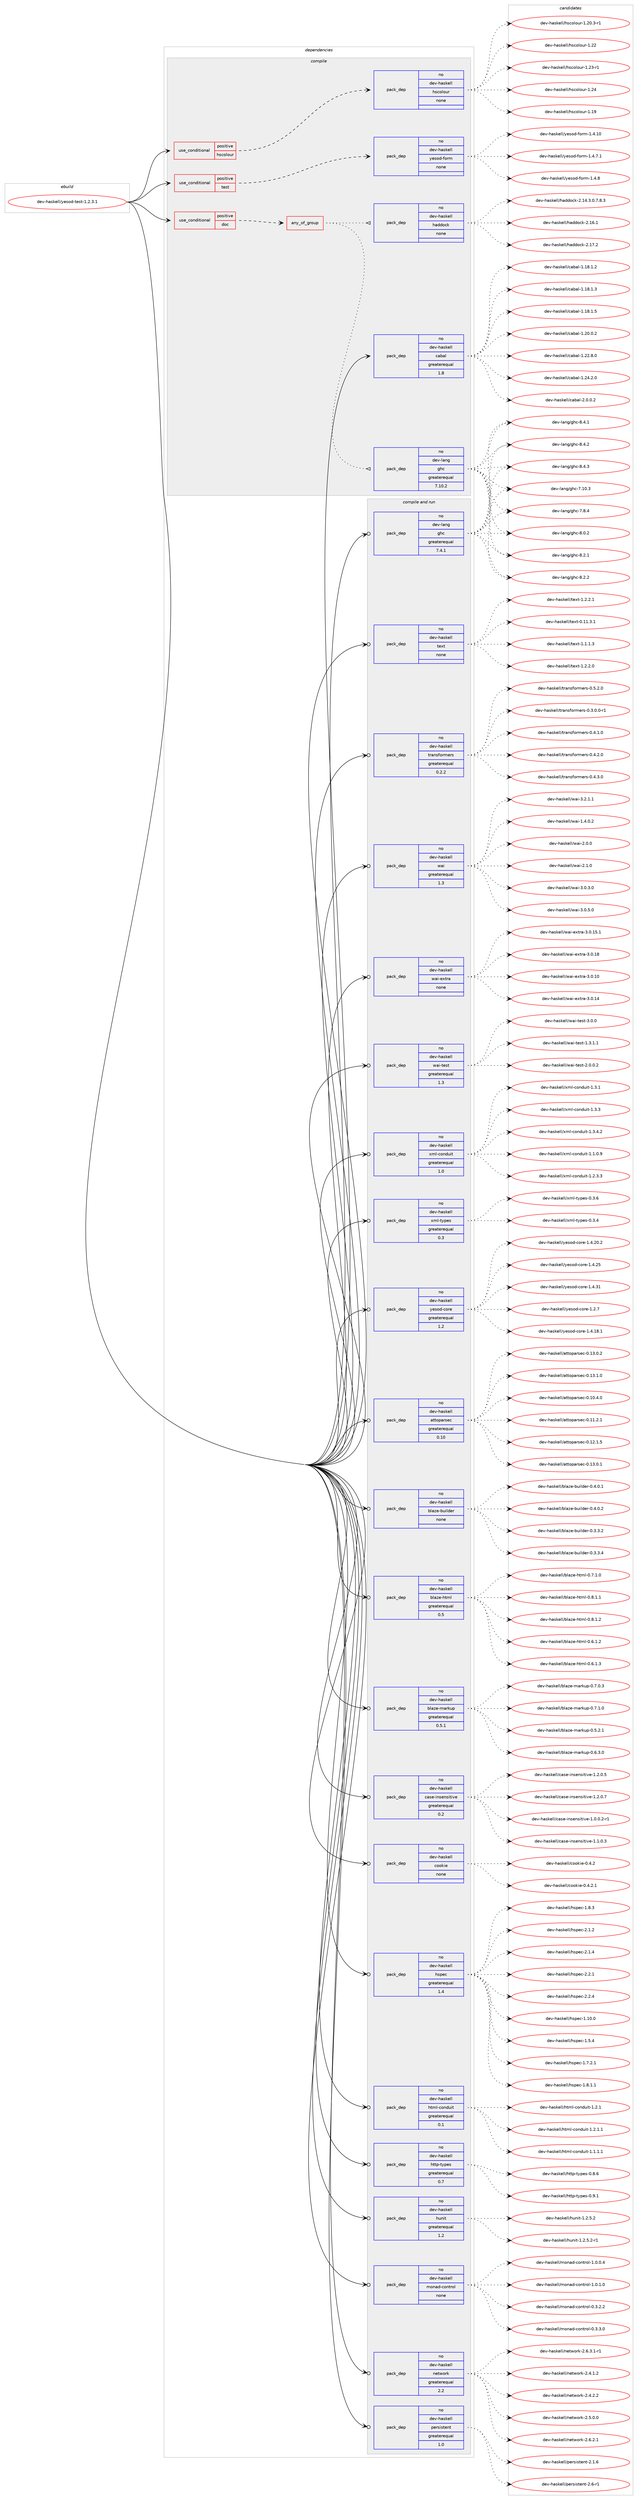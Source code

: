 digraph prolog {

# *************
# Graph options
# *************

newrank=true;
concentrate=true;
compound=true;
graph [rankdir=LR,fontname=Helvetica,fontsize=10,ranksep=1.5];#, ranksep=2.5, nodesep=0.2];
edge  [arrowhead=vee];
node  [fontname=Helvetica,fontsize=10];

# **********
# The ebuild
# **********

subgraph cluster_leftcol {
color=gray;
rank=same;
label=<<i>ebuild</i>>;
id [label="dev-haskell/yesod-test-1.2.3.1", color=red, width=4, href="../dev-haskell/yesod-test-1.2.3.1.svg"];
}

# ****************
# The dependencies
# ****************

subgraph cluster_midcol {
color=gray;
label=<<i>dependencies</i>>;
subgraph cluster_compile {
fillcolor="#eeeeee";
style=filled;
label=<<i>compile</i>>;
subgraph cond362296 {
dependency1350085 [label=<<TABLE BORDER="0" CELLBORDER="1" CELLSPACING="0" CELLPADDING="4"><TR><TD ROWSPAN="3" CELLPADDING="10">use_conditional</TD></TR><TR><TD>positive</TD></TR><TR><TD>doc</TD></TR></TABLE>>, shape=none, color=red];
subgraph any21859 {
dependency1350086 [label=<<TABLE BORDER="0" CELLBORDER="1" CELLSPACING="0" CELLPADDING="4"><TR><TD CELLPADDING="10">any_of_group</TD></TR></TABLE>>, shape=none, color=red];subgraph pack965378 {
dependency1350087 [label=<<TABLE BORDER="0" CELLBORDER="1" CELLSPACING="0" CELLPADDING="4" WIDTH="220"><TR><TD ROWSPAN="6" CELLPADDING="30">pack_dep</TD></TR><TR><TD WIDTH="110">no</TD></TR><TR><TD>dev-haskell</TD></TR><TR><TD>haddock</TD></TR><TR><TD>none</TD></TR><TR><TD></TD></TR></TABLE>>, shape=none, color=blue];
}
dependency1350086:e -> dependency1350087:w [weight=20,style="dotted",arrowhead="oinv"];
subgraph pack965379 {
dependency1350088 [label=<<TABLE BORDER="0" CELLBORDER="1" CELLSPACING="0" CELLPADDING="4" WIDTH="220"><TR><TD ROWSPAN="6" CELLPADDING="30">pack_dep</TD></TR><TR><TD WIDTH="110">no</TD></TR><TR><TD>dev-lang</TD></TR><TR><TD>ghc</TD></TR><TR><TD>greaterequal</TD></TR><TR><TD>7.10.2</TD></TR></TABLE>>, shape=none, color=blue];
}
dependency1350086:e -> dependency1350088:w [weight=20,style="dotted",arrowhead="oinv"];
}
dependency1350085:e -> dependency1350086:w [weight=20,style="dashed",arrowhead="vee"];
}
id:e -> dependency1350085:w [weight=20,style="solid",arrowhead="vee"];
subgraph cond362297 {
dependency1350089 [label=<<TABLE BORDER="0" CELLBORDER="1" CELLSPACING="0" CELLPADDING="4"><TR><TD ROWSPAN="3" CELLPADDING="10">use_conditional</TD></TR><TR><TD>positive</TD></TR><TR><TD>hscolour</TD></TR></TABLE>>, shape=none, color=red];
subgraph pack965380 {
dependency1350090 [label=<<TABLE BORDER="0" CELLBORDER="1" CELLSPACING="0" CELLPADDING="4" WIDTH="220"><TR><TD ROWSPAN="6" CELLPADDING="30">pack_dep</TD></TR><TR><TD WIDTH="110">no</TD></TR><TR><TD>dev-haskell</TD></TR><TR><TD>hscolour</TD></TR><TR><TD>none</TD></TR><TR><TD></TD></TR></TABLE>>, shape=none, color=blue];
}
dependency1350089:e -> dependency1350090:w [weight=20,style="dashed",arrowhead="vee"];
}
id:e -> dependency1350089:w [weight=20,style="solid",arrowhead="vee"];
subgraph cond362298 {
dependency1350091 [label=<<TABLE BORDER="0" CELLBORDER="1" CELLSPACING="0" CELLPADDING="4"><TR><TD ROWSPAN="3" CELLPADDING="10">use_conditional</TD></TR><TR><TD>positive</TD></TR><TR><TD>test</TD></TR></TABLE>>, shape=none, color=red];
subgraph pack965381 {
dependency1350092 [label=<<TABLE BORDER="0" CELLBORDER="1" CELLSPACING="0" CELLPADDING="4" WIDTH="220"><TR><TD ROWSPAN="6" CELLPADDING="30">pack_dep</TD></TR><TR><TD WIDTH="110">no</TD></TR><TR><TD>dev-haskell</TD></TR><TR><TD>yesod-form</TD></TR><TR><TD>none</TD></TR><TR><TD></TD></TR></TABLE>>, shape=none, color=blue];
}
dependency1350091:e -> dependency1350092:w [weight=20,style="dashed",arrowhead="vee"];
}
id:e -> dependency1350091:w [weight=20,style="solid",arrowhead="vee"];
subgraph pack965382 {
dependency1350093 [label=<<TABLE BORDER="0" CELLBORDER="1" CELLSPACING="0" CELLPADDING="4" WIDTH="220"><TR><TD ROWSPAN="6" CELLPADDING="30">pack_dep</TD></TR><TR><TD WIDTH="110">no</TD></TR><TR><TD>dev-haskell</TD></TR><TR><TD>cabal</TD></TR><TR><TD>greaterequal</TD></TR><TR><TD>1.8</TD></TR></TABLE>>, shape=none, color=blue];
}
id:e -> dependency1350093:w [weight=20,style="solid",arrowhead="vee"];
}
subgraph cluster_compileandrun {
fillcolor="#eeeeee";
style=filled;
label=<<i>compile and run</i>>;
subgraph pack965383 {
dependency1350094 [label=<<TABLE BORDER="0" CELLBORDER="1" CELLSPACING="0" CELLPADDING="4" WIDTH="220"><TR><TD ROWSPAN="6" CELLPADDING="30">pack_dep</TD></TR><TR><TD WIDTH="110">no</TD></TR><TR><TD>dev-haskell</TD></TR><TR><TD>attoparsec</TD></TR><TR><TD>greaterequal</TD></TR><TR><TD>0.10</TD></TR></TABLE>>, shape=none, color=blue];
}
id:e -> dependency1350094:w [weight=20,style="solid",arrowhead="odotvee"];
subgraph pack965384 {
dependency1350095 [label=<<TABLE BORDER="0" CELLBORDER="1" CELLSPACING="0" CELLPADDING="4" WIDTH="220"><TR><TD ROWSPAN="6" CELLPADDING="30">pack_dep</TD></TR><TR><TD WIDTH="110">no</TD></TR><TR><TD>dev-haskell</TD></TR><TR><TD>blaze-builder</TD></TR><TR><TD>none</TD></TR><TR><TD></TD></TR></TABLE>>, shape=none, color=blue];
}
id:e -> dependency1350095:w [weight=20,style="solid",arrowhead="odotvee"];
subgraph pack965385 {
dependency1350096 [label=<<TABLE BORDER="0" CELLBORDER="1" CELLSPACING="0" CELLPADDING="4" WIDTH="220"><TR><TD ROWSPAN="6" CELLPADDING="30">pack_dep</TD></TR><TR><TD WIDTH="110">no</TD></TR><TR><TD>dev-haskell</TD></TR><TR><TD>blaze-html</TD></TR><TR><TD>greaterequal</TD></TR><TR><TD>0.5</TD></TR></TABLE>>, shape=none, color=blue];
}
id:e -> dependency1350096:w [weight=20,style="solid",arrowhead="odotvee"];
subgraph pack965386 {
dependency1350097 [label=<<TABLE BORDER="0" CELLBORDER="1" CELLSPACING="0" CELLPADDING="4" WIDTH="220"><TR><TD ROWSPAN="6" CELLPADDING="30">pack_dep</TD></TR><TR><TD WIDTH="110">no</TD></TR><TR><TD>dev-haskell</TD></TR><TR><TD>blaze-markup</TD></TR><TR><TD>greaterequal</TD></TR><TR><TD>0.5.1</TD></TR></TABLE>>, shape=none, color=blue];
}
id:e -> dependency1350097:w [weight=20,style="solid",arrowhead="odotvee"];
subgraph pack965387 {
dependency1350098 [label=<<TABLE BORDER="0" CELLBORDER="1" CELLSPACING="0" CELLPADDING="4" WIDTH="220"><TR><TD ROWSPAN="6" CELLPADDING="30">pack_dep</TD></TR><TR><TD WIDTH="110">no</TD></TR><TR><TD>dev-haskell</TD></TR><TR><TD>case-insensitive</TD></TR><TR><TD>greaterequal</TD></TR><TR><TD>0.2</TD></TR></TABLE>>, shape=none, color=blue];
}
id:e -> dependency1350098:w [weight=20,style="solid",arrowhead="odotvee"];
subgraph pack965388 {
dependency1350099 [label=<<TABLE BORDER="0" CELLBORDER="1" CELLSPACING="0" CELLPADDING="4" WIDTH="220"><TR><TD ROWSPAN="6" CELLPADDING="30">pack_dep</TD></TR><TR><TD WIDTH="110">no</TD></TR><TR><TD>dev-haskell</TD></TR><TR><TD>cookie</TD></TR><TR><TD>none</TD></TR><TR><TD></TD></TR></TABLE>>, shape=none, color=blue];
}
id:e -> dependency1350099:w [weight=20,style="solid",arrowhead="odotvee"];
subgraph pack965389 {
dependency1350100 [label=<<TABLE BORDER="0" CELLBORDER="1" CELLSPACING="0" CELLPADDING="4" WIDTH="220"><TR><TD ROWSPAN="6" CELLPADDING="30">pack_dep</TD></TR><TR><TD WIDTH="110">no</TD></TR><TR><TD>dev-haskell</TD></TR><TR><TD>hspec</TD></TR><TR><TD>greaterequal</TD></TR><TR><TD>1.4</TD></TR></TABLE>>, shape=none, color=blue];
}
id:e -> dependency1350100:w [weight=20,style="solid",arrowhead="odotvee"];
subgraph pack965390 {
dependency1350101 [label=<<TABLE BORDER="0" CELLBORDER="1" CELLSPACING="0" CELLPADDING="4" WIDTH="220"><TR><TD ROWSPAN="6" CELLPADDING="30">pack_dep</TD></TR><TR><TD WIDTH="110">no</TD></TR><TR><TD>dev-haskell</TD></TR><TR><TD>html-conduit</TD></TR><TR><TD>greaterequal</TD></TR><TR><TD>0.1</TD></TR></TABLE>>, shape=none, color=blue];
}
id:e -> dependency1350101:w [weight=20,style="solid",arrowhead="odotvee"];
subgraph pack965391 {
dependency1350102 [label=<<TABLE BORDER="0" CELLBORDER="1" CELLSPACING="0" CELLPADDING="4" WIDTH="220"><TR><TD ROWSPAN="6" CELLPADDING="30">pack_dep</TD></TR><TR><TD WIDTH="110">no</TD></TR><TR><TD>dev-haskell</TD></TR><TR><TD>http-types</TD></TR><TR><TD>greaterequal</TD></TR><TR><TD>0.7</TD></TR></TABLE>>, shape=none, color=blue];
}
id:e -> dependency1350102:w [weight=20,style="solid",arrowhead="odotvee"];
subgraph pack965392 {
dependency1350103 [label=<<TABLE BORDER="0" CELLBORDER="1" CELLSPACING="0" CELLPADDING="4" WIDTH="220"><TR><TD ROWSPAN="6" CELLPADDING="30">pack_dep</TD></TR><TR><TD WIDTH="110">no</TD></TR><TR><TD>dev-haskell</TD></TR><TR><TD>hunit</TD></TR><TR><TD>greaterequal</TD></TR><TR><TD>1.2</TD></TR></TABLE>>, shape=none, color=blue];
}
id:e -> dependency1350103:w [weight=20,style="solid",arrowhead="odotvee"];
subgraph pack965393 {
dependency1350104 [label=<<TABLE BORDER="0" CELLBORDER="1" CELLSPACING="0" CELLPADDING="4" WIDTH="220"><TR><TD ROWSPAN="6" CELLPADDING="30">pack_dep</TD></TR><TR><TD WIDTH="110">no</TD></TR><TR><TD>dev-haskell</TD></TR><TR><TD>monad-control</TD></TR><TR><TD>none</TD></TR><TR><TD></TD></TR></TABLE>>, shape=none, color=blue];
}
id:e -> dependency1350104:w [weight=20,style="solid",arrowhead="odotvee"];
subgraph pack965394 {
dependency1350105 [label=<<TABLE BORDER="0" CELLBORDER="1" CELLSPACING="0" CELLPADDING="4" WIDTH="220"><TR><TD ROWSPAN="6" CELLPADDING="30">pack_dep</TD></TR><TR><TD WIDTH="110">no</TD></TR><TR><TD>dev-haskell</TD></TR><TR><TD>network</TD></TR><TR><TD>greaterequal</TD></TR><TR><TD>2.2</TD></TR></TABLE>>, shape=none, color=blue];
}
id:e -> dependency1350105:w [weight=20,style="solid",arrowhead="odotvee"];
subgraph pack965395 {
dependency1350106 [label=<<TABLE BORDER="0" CELLBORDER="1" CELLSPACING="0" CELLPADDING="4" WIDTH="220"><TR><TD ROWSPAN="6" CELLPADDING="30">pack_dep</TD></TR><TR><TD WIDTH="110">no</TD></TR><TR><TD>dev-haskell</TD></TR><TR><TD>persistent</TD></TR><TR><TD>greaterequal</TD></TR><TR><TD>1.0</TD></TR></TABLE>>, shape=none, color=blue];
}
id:e -> dependency1350106:w [weight=20,style="solid",arrowhead="odotvee"];
subgraph pack965396 {
dependency1350107 [label=<<TABLE BORDER="0" CELLBORDER="1" CELLSPACING="0" CELLPADDING="4" WIDTH="220"><TR><TD ROWSPAN="6" CELLPADDING="30">pack_dep</TD></TR><TR><TD WIDTH="110">no</TD></TR><TR><TD>dev-haskell</TD></TR><TR><TD>text</TD></TR><TR><TD>none</TD></TR><TR><TD></TD></TR></TABLE>>, shape=none, color=blue];
}
id:e -> dependency1350107:w [weight=20,style="solid",arrowhead="odotvee"];
subgraph pack965397 {
dependency1350108 [label=<<TABLE BORDER="0" CELLBORDER="1" CELLSPACING="0" CELLPADDING="4" WIDTH="220"><TR><TD ROWSPAN="6" CELLPADDING="30">pack_dep</TD></TR><TR><TD WIDTH="110">no</TD></TR><TR><TD>dev-haskell</TD></TR><TR><TD>transformers</TD></TR><TR><TD>greaterequal</TD></TR><TR><TD>0.2.2</TD></TR></TABLE>>, shape=none, color=blue];
}
id:e -> dependency1350108:w [weight=20,style="solid",arrowhead="odotvee"];
subgraph pack965398 {
dependency1350109 [label=<<TABLE BORDER="0" CELLBORDER="1" CELLSPACING="0" CELLPADDING="4" WIDTH="220"><TR><TD ROWSPAN="6" CELLPADDING="30">pack_dep</TD></TR><TR><TD WIDTH="110">no</TD></TR><TR><TD>dev-haskell</TD></TR><TR><TD>wai</TD></TR><TR><TD>greaterequal</TD></TR><TR><TD>1.3</TD></TR></TABLE>>, shape=none, color=blue];
}
id:e -> dependency1350109:w [weight=20,style="solid",arrowhead="odotvee"];
subgraph pack965399 {
dependency1350110 [label=<<TABLE BORDER="0" CELLBORDER="1" CELLSPACING="0" CELLPADDING="4" WIDTH="220"><TR><TD ROWSPAN="6" CELLPADDING="30">pack_dep</TD></TR><TR><TD WIDTH="110">no</TD></TR><TR><TD>dev-haskell</TD></TR><TR><TD>wai-extra</TD></TR><TR><TD>none</TD></TR><TR><TD></TD></TR></TABLE>>, shape=none, color=blue];
}
id:e -> dependency1350110:w [weight=20,style="solid",arrowhead="odotvee"];
subgraph pack965400 {
dependency1350111 [label=<<TABLE BORDER="0" CELLBORDER="1" CELLSPACING="0" CELLPADDING="4" WIDTH="220"><TR><TD ROWSPAN="6" CELLPADDING="30">pack_dep</TD></TR><TR><TD WIDTH="110">no</TD></TR><TR><TD>dev-haskell</TD></TR><TR><TD>wai-test</TD></TR><TR><TD>greaterequal</TD></TR><TR><TD>1.3</TD></TR></TABLE>>, shape=none, color=blue];
}
id:e -> dependency1350111:w [weight=20,style="solid",arrowhead="odotvee"];
subgraph pack965401 {
dependency1350112 [label=<<TABLE BORDER="0" CELLBORDER="1" CELLSPACING="0" CELLPADDING="4" WIDTH="220"><TR><TD ROWSPAN="6" CELLPADDING="30">pack_dep</TD></TR><TR><TD WIDTH="110">no</TD></TR><TR><TD>dev-haskell</TD></TR><TR><TD>xml-conduit</TD></TR><TR><TD>greaterequal</TD></TR><TR><TD>1.0</TD></TR></TABLE>>, shape=none, color=blue];
}
id:e -> dependency1350112:w [weight=20,style="solid",arrowhead="odotvee"];
subgraph pack965402 {
dependency1350113 [label=<<TABLE BORDER="0" CELLBORDER="1" CELLSPACING="0" CELLPADDING="4" WIDTH="220"><TR><TD ROWSPAN="6" CELLPADDING="30">pack_dep</TD></TR><TR><TD WIDTH="110">no</TD></TR><TR><TD>dev-haskell</TD></TR><TR><TD>xml-types</TD></TR><TR><TD>greaterequal</TD></TR><TR><TD>0.3</TD></TR></TABLE>>, shape=none, color=blue];
}
id:e -> dependency1350113:w [weight=20,style="solid",arrowhead="odotvee"];
subgraph pack965403 {
dependency1350114 [label=<<TABLE BORDER="0" CELLBORDER="1" CELLSPACING="0" CELLPADDING="4" WIDTH="220"><TR><TD ROWSPAN="6" CELLPADDING="30">pack_dep</TD></TR><TR><TD WIDTH="110">no</TD></TR><TR><TD>dev-haskell</TD></TR><TR><TD>yesod-core</TD></TR><TR><TD>greaterequal</TD></TR><TR><TD>1.2</TD></TR></TABLE>>, shape=none, color=blue];
}
id:e -> dependency1350114:w [weight=20,style="solid",arrowhead="odotvee"];
subgraph pack965404 {
dependency1350115 [label=<<TABLE BORDER="0" CELLBORDER="1" CELLSPACING="0" CELLPADDING="4" WIDTH="220"><TR><TD ROWSPAN="6" CELLPADDING="30">pack_dep</TD></TR><TR><TD WIDTH="110">no</TD></TR><TR><TD>dev-lang</TD></TR><TR><TD>ghc</TD></TR><TR><TD>greaterequal</TD></TR><TR><TD>7.4.1</TD></TR></TABLE>>, shape=none, color=blue];
}
id:e -> dependency1350115:w [weight=20,style="solid",arrowhead="odotvee"];
}
subgraph cluster_run {
fillcolor="#eeeeee";
style=filled;
label=<<i>run</i>>;
}
}

# **************
# The candidates
# **************

subgraph cluster_choices {
rank=same;
color=gray;
label=<<i>candidates</i>>;

subgraph choice965378 {
color=black;
nodesep=1;
choice1001011184510497115107101108108471049710010011199107455046495246514648465546564651 [label="dev-haskell/haddock-2.14.3.0.7.8.3", color=red, width=4,href="../dev-haskell/haddock-2.14.3.0.7.8.3.svg"];
choice100101118451049711510710110810847104971001001119910745504649544649 [label="dev-haskell/haddock-2.16.1", color=red, width=4,href="../dev-haskell/haddock-2.16.1.svg"];
choice100101118451049711510710110810847104971001001119910745504649554650 [label="dev-haskell/haddock-2.17.2", color=red, width=4,href="../dev-haskell/haddock-2.17.2.svg"];
dependency1350087:e -> choice1001011184510497115107101108108471049710010011199107455046495246514648465546564651:w [style=dotted,weight="100"];
dependency1350087:e -> choice100101118451049711510710110810847104971001001119910745504649544649:w [style=dotted,weight="100"];
dependency1350087:e -> choice100101118451049711510710110810847104971001001119910745504649554650:w [style=dotted,weight="100"];
}
subgraph choice965379 {
color=black;
nodesep=1;
choice1001011184510897110103471031049945554649484651 [label="dev-lang/ghc-7.10.3", color=red, width=4,href="../dev-lang/ghc-7.10.3.svg"];
choice10010111845108971101034710310499455546564652 [label="dev-lang/ghc-7.8.4", color=red, width=4,href="../dev-lang/ghc-7.8.4.svg"];
choice10010111845108971101034710310499455646484650 [label="dev-lang/ghc-8.0.2", color=red, width=4,href="../dev-lang/ghc-8.0.2.svg"];
choice10010111845108971101034710310499455646504649 [label="dev-lang/ghc-8.2.1", color=red, width=4,href="../dev-lang/ghc-8.2.1.svg"];
choice10010111845108971101034710310499455646504650 [label="dev-lang/ghc-8.2.2", color=red, width=4,href="../dev-lang/ghc-8.2.2.svg"];
choice10010111845108971101034710310499455646524649 [label="dev-lang/ghc-8.4.1", color=red, width=4,href="../dev-lang/ghc-8.4.1.svg"];
choice10010111845108971101034710310499455646524650 [label="dev-lang/ghc-8.4.2", color=red, width=4,href="../dev-lang/ghc-8.4.2.svg"];
choice10010111845108971101034710310499455646524651 [label="dev-lang/ghc-8.4.3", color=red, width=4,href="../dev-lang/ghc-8.4.3.svg"];
dependency1350088:e -> choice1001011184510897110103471031049945554649484651:w [style=dotted,weight="100"];
dependency1350088:e -> choice10010111845108971101034710310499455546564652:w [style=dotted,weight="100"];
dependency1350088:e -> choice10010111845108971101034710310499455646484650:w [style=dotted,weight="100"];
dependency1350088:e -> choice10010111845108971101034710310499455646504649:w [style=dotted,weight="100"];
dependency1350088:e -> choice10010111845108971101034710310499455646504650:w [style=dotted,weight="100"];
dependency1350088:e -> choice10010111845108971101034710310499455646524649:w [style=dotted,weight="100"];
dependency1350088:e -> choice10010111845108971101034710310499455646524650:w [style=dotted,weight="100"];
dependency1350088:e -> choice10010111845108971101034710310499455646524651:w [style=dotted,weight="100"];
}
subgraph choice965380 {
color=black;
nodesep=1;
choice100101118451049711510710110810847104115991111081111171144549464957 [label="dev-haskell/hscolour-1.19", color=red, width=4,href="../dev-haskell/hscolour-1.19.svg"];
choice10010111845104971151071011081084710411599111108111117114454946504846514511449 [label="dev-haskell/hscolour-1.20.3-r1", color=red, width=4,href="../dev-haskell/hscolour-1.20.3-r1.svg"];
choice100101118451049711510710110810847104115991111081111171144549465050 [label="dev-haskell/hscolour-1.22", color=red, width=4,href="../dev-haskell/hscolour-1.22.svg"];
choice1001011184510497115107101108108471041159911110811111711445494650514511449 [label="dev-haskell/hscolour-1.23-r1", color=red, width=4,href="../dev-haskell/hscolour-1.23-r1.svg"];
choice100101118451049711510710110810847104115991111081111171144549465052 [label="dev-haskell/hscolour-1.24", color=red, width=4,href="../dev-haskell/hscolour-1.24.svg"];
dependency1350090:e -> choice100101118451049711510710110810847104115991111081111171144549464957:w [style=dotted,weight="100"];
dependency1350090:e -> choice10010111845104971151071011081084710411599111108111117114454946504846514511449:w [style=dotted,weight="100"];
dependency1350090:e -> choice100101118451049711510710110810847104115991111081111171144549465050:w [style=dotted,weight="100"];
dependency1350090:e -> choice1001011184510497115107101108108471041159911110811111711445494650514511449:w [style=dotted,weight="100"];
dependency1350090:e -> choice100101118451049711510710110810847104115991111081111171144549465052:w [style=dotted,weight="100"];
}
subgraph choice965381 {
color=black;
nodesep=1;
choice1001011184510497115107101108108471211011151111004510211111410945494652464948 [label="dev-haskell/yesod-form-1.4.10", color=red, width=4,href="../dev-haskell/yesod-form-1.4.10.svg"];
choice100101118451049711510710110810847121101115111100451021111141094549465246554649 [label="dev-haskell/yesod-form-1.4.7.1", color=red, width=4,href="../dev-haskell/yesod-form-1.4.7.1.svg"];
choice10010111845104971151071011081084712110111511110045102111114109454946524656 [label="dev-haskell/yesod-form-1.4.8", color=red, width=4,href="../dev-haskell/yesod-form-1.4.8.svg"];
dependency1350092:e -> choice1001011184510497115107101108108471211011151111004510211111410945494652464948:w [style=dotted,weight="100"];
dependency1350092:e -> choice100101118451049711510710110810847121101115111100451021111141094549465246554649:w [style=dotted,weight="100"];
dependency1350092:e -> choice10010111845104971151071011081084712110111511110045102111114109454946524656:w [style=dotted,weight="100"];
}
subgraph choice965382 {
color=black;
nodesep=1;
choice10010111845104971151071011081084799979897108454946495646494650 [label="dev-haskell/cabal-1.18.1.2", color=red, width=4,href="../dev-haskell/cabal-1.18.1.2.svg"];
choice10010111845104971151071011081084799979897108454946495646494651 [label="dev-haskell/cabal-1.18.1.3", color=red, width=4,href="../dev-haskell/cabal-1.18.1.3.svg"];
choice10010111845104971151071011081084799979897108454946495646494653 [label="dev-haskell/cabal-1.18.1.5", color=red, width=4,href="../dev-haskell/cabal-1.18.1.5.svg"];
choice10010111845104971151071011081084799979897108454946504846484650 [label="dev-haskell/cabal-1.20.0.2", color=red, width=4,href="../dev-haskell/cabal-1.20.0.2.svg"];
choice10010111845104971151071011081084799979897108454946505046564648 [label="dev-haskell/cabal-1.22.8.0", color=red, width=4,href="../dev-haskell/cabal-1.22.8.0.svg"];
choice10010111845104971151071011081084799979897108454946505246504648 [label="dev-haskell/cabal-1.24.2.0", color=red, width=4,href="../dev-haskell/cabal-1.24.2.0.svg"];
choice100101118451049711510710110810847999798971084550464846484650 [label="dev-haskell/cabal-2.0.0.2", color=red, width=4,href="../dev-haskell/cabal-2.0.0.2.svg"];
dependency1350093:e -> choice10010111845104971151071011081084799979897108454946495646494650:w [style=dotted,weight="100"];
dependency1350093:e -> choice10010111845104971151071011081084799979897108454946495646494651:w [style=dotted,weight="100"];
dependency1350093:e -> choice10010111845104971151071011081084799979897108454946495646494653:w [style=dotted,weight="100"];
dependency1350093:e -> choice10010111845104971151071011081084799979897108454946504846484650:w [style=dotted,weight="100"];
dependency1350093:e -> choice10010111845104971151071011081084799979897108454946505046564648:w [style=dotted,weight="100"];
dependency1350093:e -> choice10010111845104971151071011081084799979897108454946505246504648:w [style=dotted,weight="100"];
dependency1350093:e -> choice100101118451049711510710110810847999798971084550464846484650:w [style=dotted,weight="100"];
}
subgraph choice965383 {
color=black;
nodesep=1;
choice100101118451049711510710110810847971161161111129711411510199454846494846524648 [label="dev-haskell/attoparsec-0.10.4.0", color=red, width=4,href="../dev-haskell/attoparsec-0.10.4.0.svg"];
choice100101118451049711510710110810847971161161111129711411510199454846494946504649 [label="dev-haskell/attoparsec-0.11.2.1", color=red, width=4,href="../dev-haskell/attoparsec-0.11.2.1.svg"];
choice100101118451049711510710110810847971161161111129711411510199454846495046494653 [label="dev-haskell/attoparsec-0.12.1.5", color=red, width=4,href="../dev-haskell/attoparsec-0.12.1.5.svg"];
choice100101118451049711510710110810847971161161111129711411510199454846495146484649 [label="dev-haskell/attoparsec-0.13.0.1", color=red, width=4,href="../dev-haskell/attoparsec-0.13.0.1.svg"];
choice100101118451049711510710110810847971161161111129711411510199454846495146484650 [label="dev-haskell/attoparsec-0.13.0.2", color=red, width=4,href="../dev-haskell/attoparsec-0.13.0.2.svg"];
choice100101118451049711510710110810847971161161111129711411510199454846495146494648 [label="dev-haskell/attoparsec-0.13.1.0", color=red, width=4,href="../dev-haskell/attoparsec-0.13.1.0.svg"];
dependency1350094:e -> choice100101118451049711510710110810847971161161111129711411510199454846494846524648:w [style=dotted,weight="100"];
dependency1350094:e -> choice100101118451049711510710110810847971161161111129711411510199454846494946504649:w [style=dotted,weight="100"];
dependency1350094:e -> choice100101118451049711510710110810847971161161111129711411510199454846495046494653:w [style=dotted,weight="100"];
dependency1350094:e -> choice100101118451049711510710110810847971161161111129711411510199454846495146484649:w [style=dotted,weight="100"];
dependency1350094:e -> choice100101118451049711510710110810847971161161111129711411510199454846495146484650:w [style=dotted,weight="100"];
dependency1350094:e -> choice100101118451049711510710110810847971161161111129711411510199454846495146494648:w [style=dotted,weight="100"];
}
subgraph choice965384 {
color=black;
nodesep=1;
choice100101118451049711510710110810847981089712210145981171051081001011144548465146514650 [label="dev-haskell/blaze-builder-0.3.3.2", color=red, width=4,href="../dev-haskell/blaze-builder-0.3.3.2.svg"];
choice100101118451049711510710110810847981089712210145981171051081001011144548465146514652 [label="dev-haskell/blaze-builder-0.3.3.4", color=red, width=4,href="../dev-haskell/blaze-builder-0.3.3.4.svg"];
choice100101118451049711510710110810847981089712210145981171051081001011144548465246484649 [label="dev-haskell/blaze-builder-0.4.0.1", color=red, width=4,href="../dev-haskell/blaze-builder-0.4.0.1.svg"];
choice100101118451049711510710110810847981089712210145981171051081001011144548465246484650 [label="dev-haskell/blaze-builder-0.4.0.2", color=red, width=4,href="../dev-haskell/blaze-builder-0.4.0.2.svg"];
dependency1350095:e -> choice100101118451049711510710110810847981089712210145981171051081001011144548465146514650:w [style=dotted,weight="100"];
dependency1350095:e -> choice100101118451049711510710110810847981089712210145981171051081001011144548465146514652:w [style=dotted,weight="100"];
dependency1350095:e -> choice100101118451049711510710110810847981089712210145981171051081001011144548465246484649:w [style=dotted,weight="100"];
dependency1350095:e -> choice100101118451049711510710110810847981089712210145981171051081001011144548465246484650:w [style=dotted,weight="100"];
}
subgraph choice965385 {
color=black;
nodesep=1;
choice1001011184510497115107101108108479810897122101451041161091084548465446494650 [label="dev-haskell/blaze-html-0.6.1.2", color=red, width=4,href="../dev-haskell/blaze-html-0.6.1.2.svg"];
choice1001011184510497115107101108108479810897122101451041161091084548465446494651 [label="dev-haskell/blaze-html-0.6.1.3", color=red, width=4,href="../dev-haskell/blaze-html-0.6.1.3.svg"];
choice1001011184510497115107101108108479810897122101451041161091084548465546494648 [label="dev-haskell/blaze-html-0.7.1.0", color=red, width=4,href="../dev-haskell/blaze-html-0.7.1.0.svg"];
choice1001011184510497115107101108108479810897122101451041161091084548465646494649 [label="dev-haskell/blaze-html-0.8.1.1", color=red, width=4,href="../dev-haskell/blaze-html-0.8.1.1.svg"];
choice1001011184510497115107101108108479810897122101451041161091084548465646494650 [label="dev-haskell/blaze-html-0.8.1.2", color=red, width=4,href="../dev-haskell/blaze-html-0.8.1.2.svg"];
dependency1350096:e -> choice1001011184510497115107101108108479810897122101451041161091084548465446494650:w [style=dotted,weight="100"];
dependency1350096:e -> choice1001011184510497115107101108108479810897122101451041161091084548465446494651:w [style=dotted,weight="100"];
dependency1350096:e -> choice1001011184510497115107101108108479810897122101451041161091084548465546494648:w [style=dotted,weight="100"];
dependency1350096:e -> choice1001011184510497115107101108108479810897122101451041161091084548465646494649:w [style=dotted,weight="100"];
dependency1350096:e -> choice1001011184510497115107101108108479810897122101451041161091084548465646494650:w [style=dotted,weight="100"];
}
subgraph choice965386 {
color=black;
nodesep=1;
choice100101118451049711510710110810847981089712210145109971141071171124548465346504649 [label="dev-haskell/blaze-markup-0.5.2.1", color=red, width=4,href="../dev-haskell/blaze-markup-0.5.2.1.svg"];
choice100101118451049711510710110810847981089712210145109971141071171124548465446514648 [label="dev-haskell/blaze-markup-0.6.3.0", color=red, width=4,href="../dev-haskell/blaze-markup-0.6.3.0.svg"];
choice100101118451049711510710110810847981089712210145109971141071171124548465546484651 [label="dev-haskell/blaze-markup-0.7.0.3", color=red, width=4,href="../dev-haskell/blaze-markup-0.7.0.3.svg"];
choice100101118451049711510710110810847981089712210145109971141071171124548465546494648 [label="dev-haskell/blaze-markup-0.7.1.0", color=red, width=4,href="../dev-haskell/blaze-markup-0.7.1.0.svg"];
dependency1350097:e -> choice100101118451049711510710110810847981089712210145109971141071171124548465346504649:w [style=dotted,weight="100"];
dependency1350097:e -> choice100101118451049711510710110810847981089712210145109971141071171124548465446514648:w [style=dotted,weight="100"];
dependency1350097:e -> choice100101118451049711510710110810847981089712210145109971141071171124548465546484651:w [style=dotted,weight="100"];
dependency1350097:e -> choice100101118451049711510710110810847981089712210145109971141071171124548465546494648:w [style=dotted,weight="100"];
}
subgraph choice965387 {
color=black;
nodesep=1;
choice10010111845104971151071011081084799971151014510511011510111011510511610511810145494648464846504511449 [label="dev-haskell/case-insensitive-1.0.0.2-r1", color=red, width=4,href="../dev-haskell/case-insensitive-1.0.0.2-r1.svg"];
choice1001011184510497115107101108108479997115101451051101151011101151051161051181014549464946484651 [label="dev-haskell/case-insensitive-1.1.0.3", color=red, width=4,href="../dev-haskell/case-insensitive-1.1.0.3.svg"];
choice1001011184510497115107101108108479997115101451051101151011101151051161051181014549465046484653 [label="dev-haskell/case-insensitive-1.2.0.5", color=red, width=4,href="../dev-haskell/case-insensitive-1.2.0.5.svg"];
choice1001011184510497115107101108108479997115101451051101151011101151051161051181014549465046484655 [label="dev-haskell/case-insensitive-1.2.0.7", color=red, width=4,href="../dev-haskell/case-insensitive-1.2.0.7.svg"];
dependency1350098:e -> choice10010111845104971151071011081084799971151014510511011510111011510511610511810145494648464846504511449:w [style=dotted,weight="100"];
dependency1350098:e -> choice1001011184510497115107101108108479997115101451051101151011101151051161051181014549464946484651:w [style=dotted,weight="100"];
dependency1350098:e -> choice1001011184510497115107101108108479997115101451051101151011101151051161051181014549465046484653:w [style=dotted,weight="100"];
dependency1350098:e -> choice1001011184510497115107101108108479997115101451051101151011101151051161051181014549465046484655:w [style=dotted,weight="100"];
}
subgraph choice965388 {
color=black;
nodesep=1;
choice10010111845104971151071011081084799111111107105101454846524650 [label="dev-haskell/cookie-0.4.2", color=red, width=4,href="../dev-haskell/cookie-0.4.2.svg"];
choice100101118451049711510710110810847991111111071051014548465246504649 [label="dev-haskell/cookie-0.4.2.1", color=red, width=4,href="../dev-haskell/cookie-0.4.2.1.svg"];
dependency1350099:e -> choice10010111845104971151071011081084799111111107105101454846524650:w [style=dotted,weight="100"];
dependency1350099:e -> choice100101118451049711510710110810847991111111071051014548465246504649:w [style=dotted,weight="100"];
}
subgraph choice965389 {
color=black;
nodesep=1;
choice1001011184510497115107101108108471041151121019945494649484648 [label="dev-haskell/hspec-1.10.0", color=red, width=4,href="../dev-haskell/hspec-1.10.0.svg"];
choice10010111845104971151071011081084710411511210199454946534652 [label="dev-haskell/hspec-1.5.4", color=red, width=4,href="../dev-haskell/hspec-1.5.4.svg"];
choice100101118451049711510710110810847104115112101994549465546504649 [label="dev-haskell/hspec-1.7.2.1", color=red, width=4,href="../dev-haskell/hspec-1.7.2.1.svg"];
choice100101118451049711510710110810847104115112101994549465646494649 [label="dev-haskell/hspec-1.8.1.1", color=red, width=4,href="../dev-haskell/hspec-1.8.1.1.svg"];
choice10010111845104971151071011081084710411511210199454946564651 [label="dev-haskell/hspec-1.8.3", color=red, width=4,href="../dev-haskell/hspec-1.8.3.svg"];
choice10010111845104971151071011081084710411511210199455046494650 [label="dev-haskell/hspec-2.1.2", color=red, width=4,href="../dev-haskell/hspec-2.1.2.svg"];
choice10010111845104971151071011081084710411511210199455046494652 [label="dev-haskell/hspec-2.1.4", color=red, width=4,href="../dev-haskell/hspec-2.1.4.svg"];
choice10010111845104971151071011081084710411511210199455046504649 [label="dev-haskell/hspec-2.2.1", color=red, width=4,href="../dev-haskell/hspec-2.2.1.svg"];
choice10010111845104971151071011081084710411511210199455046504652 [label="dev-haskell/hspec-2.2.4", color=red, width=4,href="../dev-haskell/hspec-2.2.4.svg"];
dependency1350100:e -> choice1001011184510497115107101108108471041151121019945494649484648:w [style=dotted,weight="100"];
dependency1350100:e -> choice10010111845104971151071011081084710411511210199454946534652:w [style=dotted,weight="100"];
dependency1350100:e -> choice100101118451049711510710110810847104115112101994549465546504649:w [style=dotted,weight="100"];
dependency1350100:e -> choice100101118451049711510710110810847104115112101994549465646494649:w [style=dotted,weight="100"];
dependency1350100:e -> choice10010111845104971151071011081084710411511210199454946564651:w [style=dotted,weight="100"];
dependency1350100:e -> choice10010111845104971151071011081084710411511210199455046494650:w [style=dotted,weight="100"];
dependency1350100:e -> choice10010111845104971151071011081084710411511210199455046494652:w [style=dotted,weight="100"];
dependency1350100:e -> choice10010111845104971151071011081084710411511210199455046504649:w [style=dotted,weight="100"];
dependency1350100:e -> choice10010111845104971151071011081084710411511210199455046504652:w [style=dotted,weight="100"];
}
subgraph choice965390 {
color=black;
nodesep=1;
choice10010111845104971151071011081084710411610910845991111101001171051164549464946494649 [label="dev-haskell/html-conduit-1.1.1.1", color=red, width=4,href="../dev-haskell/html-conduit-1.1.1.1.svg"];
choice1001011184510497115107101108108471041161091084599111110100117105116454946504649 [label="dev-haskell/html-conduit-1.2.1", color=red, width=4,href="../dev-haskell/html-conduit-1.2.1.svg"];
choice10010111845104971151071011081084710411610910845991111101001171051164549465046494649 [label="dev-haskell/html-conduit-1.2.1.1", color=red, width=4,href="../dev-haskell/html-conduit-1.2.1.1.svg"];
dependency1350101:e -> choice10010111845104971151071011081084710411610910845991111101001171051164549464946494649:w [style=dotted,weight="100"];
dependency1350101:e -> choice1001011184510497115107101108108471041161091084599111110100117105116454946504649:w [style=dotted,weight="100"];
dependency1350101:e -> choice10010111845104971151071011081084710411610910845991111101001171051164549465046494649:w [style=dotted,weight="100"];
}
subgraph choice965391 {
color=black;
nodesep=1;
choice10010111845104971151071011081084710411611611245116121112101115454846564654 [label="dev-haskell/http-types-0.8.6", color=red, width=4,href="../dev-haskell/http-types-0.8.6.svg"];
choice10010111845104971151071011081084710411611611245116121112101115454846574649 [label="dev-haskell/http-types-0.9.1", color=red, width=4,href="../dev-haskell/http-types-0.9.1.svg"];
dependency1350102:e -> choice10010111845104971151071011081084710411611611245116121112101115454846564654:w [style=dotted,weight="100"];
dependency1350102:e -> choice10010111845104971151071011081084710411611611245116121112101115454846574649:w [style=dotted,weight="100"];
}
subgraph choice965392 {
color=black;
nodesep=1;
choice1001011184510497115107101108108471041171101051164549465046534650 [label="dev-haskell/hunit-1.2.5.2", color=red, width=4,href="../dev-haskell/hunit-1.2.5.2.svg"];
choice10010111845104971151071011081084710411711010511645494650465346504511449 [label="dev-haskell/hunit-1.2.5.2-r1", color=red, width=4,href="../dev-haskell/hunit-1.2.5.2-r1.svg"];
dependency1350103:e -> choice1001011184510497115107101108108471041171101051164549465046534650:w [style=dotted,weight="100"];
dependency1350103:e -> choice10010111845104971151071011081084710411711010511645494650465346504511449:w [style=dotted,weight="100"];
}
subgraph choice965393 {
color=black;
nodesep=1;
choice1001011184510497115107101108108471091111109710045991111101161141111084548465146504650 [label="dev-haskell/monad-control-0.3.2.2", color=red, width=4,href="../dev-haskell/monad-control-0.3.2.2.svg"];
choice1001011184510497115107101108108471091111109710045991111101161141111084548465146514648 [label="dev-haskell/monad-control-0.3.3.0", color=red, width=4,href="../dev-haskell/monad-control-0.3.3.0.svg"];
choice1001011184510497115107101108108471091111109710045991111101161141111084549464846484652 [label="dev-haskell/monad-control-1.0.0.4", color=red, width=4,href="../dev-haskell/monad-control-1.0.0.4.svg"];
choice1001011184510497115107101108108471091111109710045991111101161141111084549464846494648 [label="dev-haskell/monad-control-1.0.1.0", color=red, width=4,href="../dev-haskell/monad-control-1.0.1.0.svg"];
dependency1350104:e -> choice1001011184510497115107101108108471091111109710045991111101161141111084548465146504650:w [style=dotted,weight="100"];
dependency1350104:e -> choice1001011184510497115107101108108471091111109710045991111101161141111084548465146514648:w [style=dotted,weight="100"];
dependency1350104:e -> choice1001011184510497115107101108108471091111109710045991111101161141111084549464846484652:w [style=dotted,weight="100"];
dependency1350104:e -> choice1001011184510497115107101108108471091111109710045991111101161141111084549464846494648:w [style=dotted,weight="100"];
}
subgraph choice965394 {
color=black;
nodesep=1;
choice1001011184510497115107101108108471101011161191111141074550465246494650 [label="dev-haskell/network-2.4.1.2", color=red, width=4,href="../dev-haskell/network-2.4.1.2.svg"];
choice1001011184510497115107101108108471101011161191111141074550465246504650 [label="dev-haskell/network-2.4.2.2", color=red, width=4,href="../dev-haskell/network-2.4.2.2.svg"];
choice1001011184510497115107101108108471101011161191111141074550465346484648 [label="dev-haskell/network-2.5.0.0", color=red, width=4,href="../dev-haskell/network-2.5.0.0.svg"];
choice1001011184510497115107101108108471101011161191111141074550465446504649 [label="dev-haskell/network-2.6.2.1", color=red, width=4,href="../dev-haskell/network-2.6.2.1.svg"];
choice10010111845104971151071011081084711010111611911111410745504654465146494511449 [label="dev-haskell/network-2.6.3.1-r1", color=red, width=4,href="../dev-haskell/network-2.6.3.1-r1.svg"];
dependency1350105:e -> choice1001011184510497115107101108108471101011161191111141074550465246494650:w [style=dotted,weight="100"];
dependency1350105:e -> choice1001011184510497115107101108108471101011161191111141074550465246504650:w [style=dotted,weight="100"];
dependency1350105:e -> choice1001011184510497115107101108108471101011161191111141074550465346484648:w [style=dotted,weight="100"];
dependency1350105:e -> choice1001011184510497115107101108108471101011161191111141074550465446504649:w [style=dotted,weight="100"];
dependency1350105:e -> choice10010111845104971151071011081084711010111611911111410745504654465146494511449:w [style=dotted,weight="100"];
}
subgraph choice965395 {
color=black;
nodesep=1;
choice100101118451049711510710110810847112101114115105115116101110116455046494654 [label="dev-haskell/persistent-2.1.6", color=red, width=4,href="../dev-haskell/persistent-2.1.6.svg"];
choice100101118451049711510710110810847112101114115105115116101110116455046544511449 [label="dev-haskell/persistent-2.6-r1", color=red, width=4,href="../dev-haskell/persistent-2.6-r1.svg"];
dependency1350106:e -> choice100101118451049711510710110810847112101114115105115116101110116455046494654:w [style=dotted,weight="100"];
dependency1350106:e -> choice100101118451049711510710110810847112101114115105115116101110116455046544511449:w [style=dotted,weight="100"];
}
subgraph choice965396 {
color=black;
nodesep=1;
choice100101118451049711510710110810847116101120116454846494946514649 [label="dev-haskell/text-0.11.3.1", color=red, width=4,href="../dev-haskell/text-0.11.3.1.svg"];
choice1001011184510497115107101108108471161011201164549464946494651 [label="dev-haskell/text-1.1.1.3", color=red, width=4,href="../dev-haskell/text-1.1.1.3.svg"];
choice1001011184510497115107101108108471161011201164549465046504648 [label="dev-haskell/text-1.2.2.0", color=red, width=4,href="../dev-haskell/text-1.2.2.0.svg"];
choice1001011184510497115107101108108471161011201164549465046504649 [label="dev-haskell/text-1.2.2.1", color=red, width=4,href="../dev-haskell/text-1.2.2.1.svg"];
dependency1350107:e -> choice100101118451049711510710110810847116101120116454846494946514649:w [style=dotted,weight="100"];
dependency1350107:e -> choice1001011184510497115107101108108471161011201164549464946494651:w [style=dotted,weight="100"];
dependency1350107:e -> choice1001011184510497115107101108108471161011201164549465046504648:w [style=dotted,weight="100"];
dependency1350107:e -> choice1001011184510497115107101108108471161011201164549465046504649:w [style=dotted,weight="100"];
}
subgraph choice965397 {
color=black;
nodesep=1;
choice1001011184510497115107101108108471161149711011510211111410910111411545484651464846484511449 [label="dev-haskell/transformers-0.3.0.0-r1", color=red, width=4,href="../dev-haskell/transformers-0.3.0.0-r1.svg"];
choice100101118451049711510710110810847116114971101151021111141091011141154548465246494648 [label="dev-haskell/transformers-0.4.1.0", color=red, width=4,href="../dev-haskell/transformers-0.4.1.0.svg"];
choice100101118451049711510710110810847116114971101151021111141091011141154548465246504648 [label="dev-haskell/transformers-0.4.2.0", color=red, width=4,href="../dev-haskell/transformers-0.4.2.0.svg"];
choice100101118451049711510710110810847116114971101151021111141091011141154548465246514648 [label="dev-haskell/transformers-0.4.3.0", color=red, width=4,href="../dev-haskell/transformers-0.4.3.0.svg"];
choice100101118451049711510710110810847116114971101151021111141091011141154548465346504648 [label="dev-haskell/transformers-0.5.2.0", color=red, width=4,href="../dev-haskell/transformers-0.5.2.0.svg"];
dependency1350108:e -> choice1001011184510497115107101108108471161149711011510211111410910111411545484651464846484511449:w [style=dotted,weight="100"];
dependency1350108:e -> choice100101118451049711510710110810847116114971101151021111141091011141154548465246494648:w [style=dotted,weight="100"];
dependency1350108:e -> choice100101118451049711510710110810847116114971101151021111141091011141154548465246504648:w [style=dotted,weight="100"];
dependency1350108:e -> choice100101118451049711510710110810847116114971101151021111141091011141154548465246514648:w [style=dotted,weight="100"];
dependency1350108:e -> choice100101118451049711510710110810847116114971101151021111141091011141154548465346504648:w [style=dotted,weight="100"];
}
subgraph choice965398 {
color=black;
nodesep=1;
choice100101118451049711510710110810847119971054549465246484650 [label="dev-haskell/wai-1.4.0.2", color=red, width=4,href="../dev-haskell/wai-1.4.0.2.svg"];
choice10010111845104971151071011081084711997105455046484648 [label="dev-haskell/wai-2.0.0", color=red, width=4,href="../dev-haskell/wai-2.0.0.svg"];
choice10010111845104971151071011081084711997105455046494648 [label="dev-haskell/wai-2.1.0", color=red, width=4,href="../dev-haskell/wai-2.1.0.svg"];
choice100101118451049711510710110810847119971054551464846514648 [label="dev-haskell/wai-3.0.3.0", color=red, width=4,href="../dev-haskell/wai-3.0.3.0.svg"];
choice100101118451049711510710110810847119971054551464846534648 [label="dev-haskell/wai-3.0.5.0", color=red, width=4,href="../dev-haskell/wai-3.0.5.0.svg"];
choice100101118451049711510710110810847119971054551465046494649 [label="dev-haskell/wai-3.2.1.1", color=red, width=4,href="../dev-haskell/wai-3.2.1.1.svg"];
dependency1350109:e -> choice100101118451049711510710110810847119971054549465246484650:w [style=dotted,weight="100"];
dependency1350109:e -> choice10010111845104971151071011081084711997105455046484648:w [style=dotted,weight="100"];
dependency1350109:e -> choice10010111845104971151071011081084711997105455046494648:w [style=dotted,weight="100"];
dependency1350109:e -> choice100101118451049711510710110810847119971054551464846514648:w [style=dotted,weight="100"];
dependency1350109:e -> choice100101118451049711510710110810847119971054551464846534648:w [style=dotted,weight="100"];
dependency1350109:e -> choice100101118451049711510710110810847119971054551465046494649:w [style=dotted,weight="100"];
}
subgraph choice965399 {
color=black;
nodesep=1;
choice10010111845104971151071011081084711997105451011201161149745514648464948 [label="dev-haskell/wai-extra-3.0.10", color=red, width=4,href="../dev-haskell/wai-extra-3.0.10.svg"];
choice10010111845104971151071011081084711997105451011201161149745514648464952 [label="dev-haskell/wai-extra-3.0.14", color=red, width=4,href="../dev-haskell/wai-extra-3.0.14.svg"];
choice100101118451049711510710110810847119971054510112011611497455146484649534649 [label="dev-haskell/wai-extra-3.0.15.1", color=red, width=4,href="../dev-haskell/wai-extra-3.0.15.1.svg"];
choice10010111845104971151071011081084711997105451011201161149745514648464956 [label="dev-haskell/wai-extra-3.0.18", color=red, width=4,href="../dev-haskell/wai-extra-3.0.18.svg"];
dependency1350110:e -> choice10010111845104971151071011081084711997105451011201161149745514648464948:w [style=dotted,weight="100"];
dependency1350110:e -> choice10010111845104971151071011081084711997105451011201161149745514648464952:w [style=dotted,weight="100"];
dependency1350110:e -> choice100101118451049711510710110810847119971054510112011611497455146484649534649:w [style=dotted,weight="100"];
dependency1350110:e -> choice10010111845104971151071011081084711997105451011201161149745514648464956:w [style=dotted,weight="100"];
}
subgraph choice965400 {
color=black;
nodesep=1;
choice10010111845104971151071011081084711997105451161011151164549465146494649 [label="dev-haskell/wai-test-1.3.1.1", color=red, width=4,href="../dev-haskell/wai-test-1.3.1.1.svg"];
choice10010111845104971151071011081084711997105451161011151164550464846484650 [label="dev-haskell/wai-test-2.0.0.2", color=red, width=4,href="../dev-haskell/wai-test-2.0.0.2.svg"];
choice1001011184510497115107101108108471199710545116101115116455146484648 [label="dev-haskell/wai-test-3.0.0", color=red, width=4,href="../dev-haskell/wai-test-3.0.0.svg"];
dependency1350111:e -> choice10010111845104971151071011081084711997105451161011151164549465146494649:w [style=dotted,weight="100"];
dependency1350111:e -> choice10010111845104971151071011081084711997105451161011151164550464846484650:w [style=dotted,weight="100"];
dependency1350111:e -> choice1001011184510497115107101108108471199710545116101115116455146484648:w [style=dotted,weight="100"];
}
subgraph choice965401 {
color=black;
nodesep=1;
choice10010111845104971151071011081084712010910845991111101001171051164549464946484657 [label="dev-haskell/xml-conduit-1.1.0.9", color=red, width=4,href="../dev-haskell/xml-conduit-1.1.0.9.svg"];
choice10010111845104971151071011081084712010910845991111101001171051164549465046514651 [label="dev-haskell/xml-conduit-1.2.3.3", color=red, width=4,href="../dev-haskell/xml-conduit-1.2.3.3.svg"];
choice1001011184510497115107101108108471201091084599111110100117105116454946514649 [label="dev-haskell/xml-conduit-1.3.1", color=red, width=4,href="../dev-haskell/xml-conduit-1.3.1.svg"];
choice1001011184510497115107101108108471201091084599111110100117105116454946514651 [label="dev-haskell/xml-conduit-1.3.3", color=red, width=4,href="../dev-haskell/xml-conduit-1.3.3.svg"];
choice10010111845104971151071011081084712010910845991111101001171051164549465146524650 [label="dev-haskell/xml-conduit-1.3.4.2", color=red, width=4,href="../dev-haskell/xml-conduit-1.3.4.2.svg"];
dependency1350112:e -> choice10010111845104971151071011081084712010910845991111101001171051164549464946484657:w [style=dotted,weight="100"];
dependency1350112:e -> choice10010111845104971151071011081084712010910845991111101001171051164549465046514651:w [style=dotted,weight="100"];
dependency1350112:e -> choice1001011184510497115107101108108471201091084599111110100117105116454946514649:w [style=dotted,weight="100"];
dependency1350112:e -> choice1001011184510497115107101108108471201091084599111110100117105116454946514651:w [style=dotted,weight="100"];
dependency1350112:e -> choice10010111845104971151071011081084712010910845991111101001171051164549465146524650:w [style=dotted,weight="100"];
}
subgraph choice965402 {
color=black;
nodesep=1;
choice10010111845104971151071011081084712010910845116121112101115454846514652 [label="dev-haskell/xml-types-0.3.4", color=red, width=4,href="../dev-haskell/xml-types-0.3.4.svg"];
choice10010111845104971151071011081084712010910845116121112101115454846514654 [label="dev-haskell/xml-types-0.3.6", color=red, width=4,href="../dev-haskell/xml-types-0.3.6.svg"];
dependency1350113:e -> choice10010111845104971151071011081084712010910845116121112101115454846514652:w [style=dotted,weight="100"];
dependency1350113:e -> choice10010111845104971151071011081084712010910845116121112101115454846514654:w [style=dotted,weight="100"];
}
subgraph choice965403 {
color=black;
nodesep=1;
choice1001011184510497115107101108108471211011151111004599111114101454946504655 [label="dev-haskell/yesod-core-1.2.7", color=red, width=4,href="../dev-haskell/yesod-core-1.2.7.svg"];
choice1001011184510497115107101108108471211011151111004599111114101454946524649564649 [label="dev-haskell/yesod-core-1.4.18.1", color=red, width=4,href="../dev-haskell/yesod-core-1.4.18.1.svg"];
choice1001011184510497115107101108108471211011151111004599111114101454946524650484650 [label="dev-haskell/yesod-core-1.4.20.2", color=red, width=4,href="../dev-haskell/yesod-core-1.4.20.2.svg"];
choice100101118451049711510710110810847121101115111100459911111410145494652465053 [label="dev-haskell/yesod-core-1.4.25", color=red, width=4,href="../dev-haskell/yesod-core-1.4.25.svg"];
choice100101118451049711510710110810847121101115111100459911111410145494652465149 [label="dev-haskell/yesod-core-1.4.31", color=red, width=4,href="../dev-haskell/yesod-core-1.4.31.svg"];
dependency1350114:e -> choice1001011184510497115107101108108471211011151111004599111114101454946504655:w [style=dotted,weight="100"];
dependency1350114:e -> choice1001011184510497115107101108108471211011151111004599111114101454946524649564649:w [style=dotted,weight="100"];
dependency1350114:e -> choice1001011184510497115107101108108471211011151111004599111114101454946524650484650:w [style=dotted,weight="100"];
dependency1350114:e -> choice100101118451049711510710110810847121101115111100459911111410145494652465053:w [style=dotted,weight="100"];
dependency1350114:e -> choice100101118451049711510710110810847121101115111100459911111410145494652465149:w [style=dotted,weight="100"];
}
subgraph choice965404 {
color=black;
nodesep=1;
choice1001011184510897110103471031049945554649484651 [label="dev-lang/ghc-7.10.3", color=red, width=4,href="../dev-lang/ghc-7.10.3.svg"];
choice10010111845108971101034710310499455546564652 [label="dev-lang/ghc-7.8.4", color=red, width=4,href="../dev-lang/ghc-7.8.4.svg"];
choice10010111845108971101034710310499455646484650 [label="dev-lang/ghc-8.0.2", color=red, width=4,href="../dev-lang/ghc-8.0.2.svg"];
choice10010111845108971101034710310499455646504649 [label="dev-lang/ghc-8.2.1", color=red, width=4,href="../dev-lang/ghc-8.2.1.svg"];
choice10010111845108971101034710310499455646504650 [label="dev-lang/ghc-8.2.2", color=red, width=4,href="../dev-lang/ghc-8.2.2.svg"];
choice10010111845108971101034710310499455646524649 [label="dev-lang/ghc-8.4.1", color=red, width=4,href="../dev-lang/ghc-8.4.1.svg"];
choice10010111845108971101034710310499455646524650 [label="dev-lang/ghc-8.4.2", color=red, width=4,href="../dev-lang/ghc-8.4.2.svg"];
choice10010111845108971101034710310499455646524651 [label="dev-lang/ghc-8.4.3", color=red, width=4,href="../dev-lang/ghc-8.4.3.svg"];
dependency1350115:e -> choice1001011184510897110103471031049945554649484651:w [style=dotted,weight="100"];
dependency1350115:e -> choice10010111845108971101034710310499455546564652:w [style=dotted,weight="100"];
dependency1350115:e -> choice10010111845108971101034710310499455646484650:w [style=dotted,weight="100"];
dependency1350115:e -> choice10010111845108971101034710310499455646504649:w [style=dotted,weight="100"];
dependency1350115:e -> choice10010111845108971101034710310499455646504650:w [style=dotted,weight="100"];
dependency1350115:e -> choice10010111845108971101034710310499455646524649:w [style=dotted,weight="100"];
dependency1350115:e -> choice10010111845108971101034710310499455646524650:w [style=dotted,weight="100"];
dependency1350115:e -> choice10010111845108971101034710310499455646524651:w [style=dotted,weight="100"];
}
}

}
